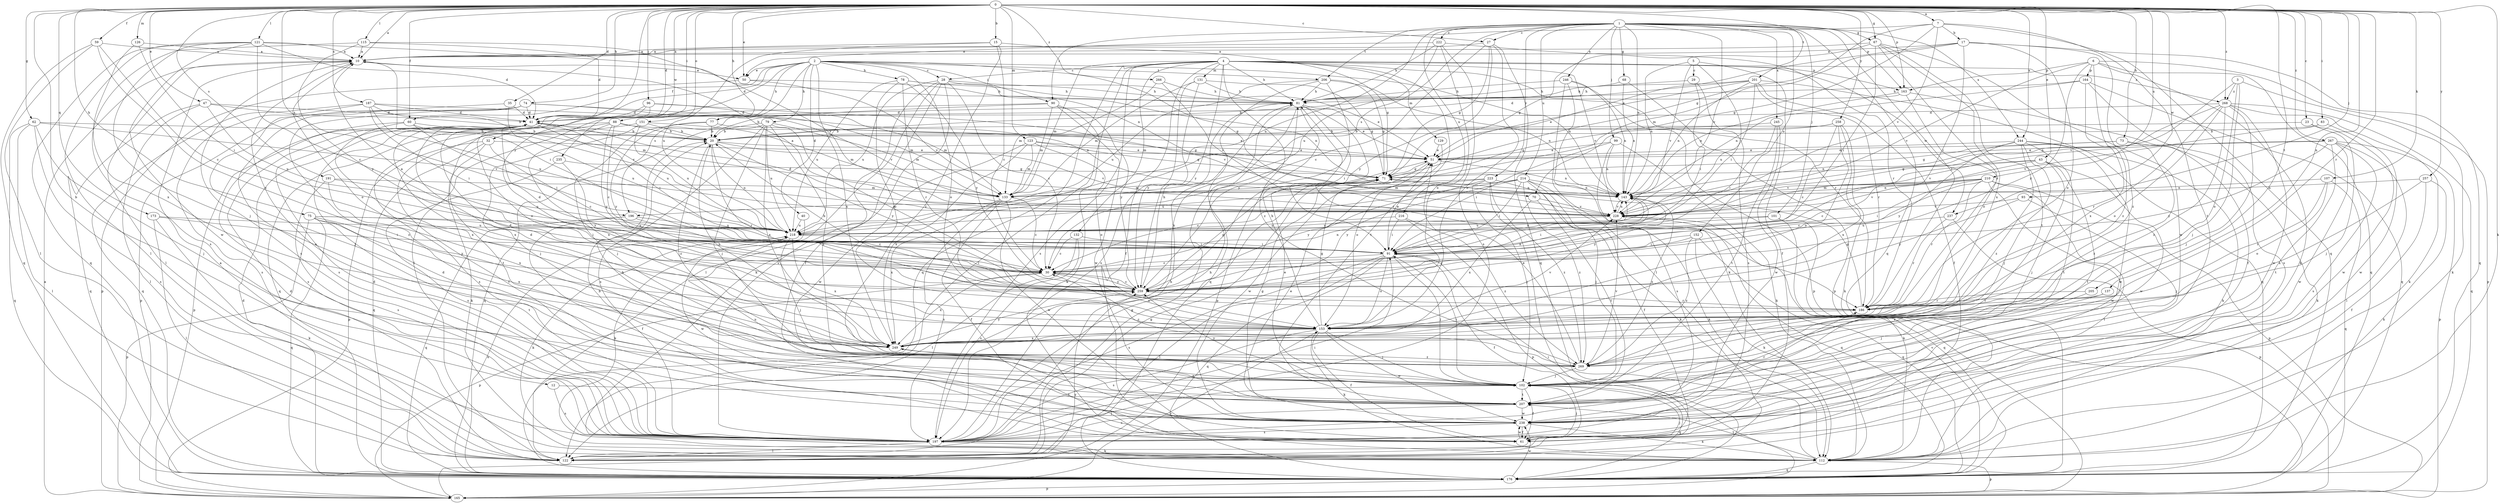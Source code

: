 strict digraph  {
0;
1;
2;
3;
4;
5;
6;
7;
10;
12;
15;
17;
20;
23;
27;
28;
29;
30;
32;
35;
40;
41;
43;
47;
50;
51;
59;
60;
61;
62;
67;
68;
70;
71;
73;
74;
75;
77;
78;
79;
81;
83;
88;
90;
91;
93;
96;
99;
101;
102;
107;
112;
115;
121;
122;
123;
126;
129;
131;
132;
133;
137;
143;
151;
152;
153;
163;
164;
165;
173;
176;
186;
187;
191;
196;
197;
201;
205;
206;
207;
210;
214;
216;
218;
222;
223;
228;
235;
237;
238;
244;
245;
246;
249;
257;
258;
259;
266;
267;
268;
269;
0 -> 7  [label=a];
0 -> 10  [label=a];
0 -> 12  [label=b];
0 -> 15  [label=b];
0 -> 23  [label=c];
0 -> 27  [label=c];
0 -> 32  [label=d];
0 -> 35  [label=d];
0 -> 43  [label=e];
0 -> 47  [label=e];
0 -> 50  [label=e];
0 -> 59  [label=f];
0 -> 60  [label=f];
0 -> 62  [label=g];
0 -> 67  [label=g];
0 -> 73  [label=h];
0 -> 74  [label=h];
0 -> 75  [label=h];
0 -> 77  [label=h];
0 -> 83  [label=i];
0 -> 88  [label=i];
0 -> 93  [label=j];
0 -> 96  [label=j];
0 -> 107  [label=k];
0 -> 112  [label=k];
0 -> 115  [label=l];
0 -> 121  [label=l];
0 -> 123  [label=m];
0 -> 126  [label=m];
0 -> 137  [label=n];
0 -> 151  [label=o];
0 -> 163  [label=p];
0 -> 173  [label=q];
0 -> 186  [label=r];
0 -> 187  [label=s];
0 -> 191  [label=s];
0 -> 196  [label=s];
0 -> 201  [label=t];
0 -> 205  [label=t];
0 -> 210  [label=u];
0 -> 235  [label=w];
0 -> 237  [label=w];
0 -> 244  [label=x];
0 -> 257  [label=y];
0 -> 258  [label=y];
0 -> 259  [label=y];
0 -> 266  [label=z];
0 -> 267  [label=z];
0 -> 268  [label=z];
1 -> 27  [label=c];
1 -> 67  [label=g];
1 -> 68  [label=g];
1 -> 90  [label=i];
1 -> 99  [label=j];
1 -> 101  [label=j];
1 -> 143  [label=n];
1 -> 152  [label=o];
1 -> 163  [label=p];
1 -> 176  [label=q];
1 -> 186  [label=r];
1 -> 196  [label=s];
1 -> 206  [label=t];
1 -> 214  [label=u];
1 -> 216  [label=u];
1 -> 218  [label=u];
1 -> 222  [label=v];
1 -> 223  [label=v];
1 -> 228  [label=v];
1 -> 244  [label=x];
1 -> 245  [label=x];
1 -> 246  [label=x];
2 -> 28  [label=c];
2 -> 40  [label=d];
2 -> 41  [label=d];
2 -> 50  [label=e];
2 -> 60  [label=f];
2 -> 70  [label=g];
2 -> 77  [label=h];
2 -> 78  [label=h];
2 -> 79  [label=h];
2 -> 90  [label=i];
2 -> 122  [label=l];
2 -> 143  [label=n];
2 -> 153  [label=o];
2 -> 196  [label=s];
2 -> 206  [label=t];
2 -> 249  [label=x];
3 -> 102  [label=j];
3 -> 112  [label=k];
3 -> 153  [label=o];
3 -> 228  [label=v];
3 -> 268  [label=z];
4 -> 28  [label=c];
4 -> 61  [label=f];
4 -> 81  [label=h];
4 -> 122  [label=l];
4 -> 129  [label=m];
4 -> 131  [label=m];
4 -> 132  [label=m];
4 -> 133  [label=m];
4 -> 163  [label=p];
4 -> 176  [label=q];
4 -> 186  [label=r];
4 -> 197  [label=s];
4 -> 207  [label=t];
4 -> 228  [label=v];
4 -> 237  [label=w];
4 -> 259  [label=y];
4 -> 268  [label=z];
4 -> 269  [label=z];
5 -> 29  [label=c];
5 -> 61  [label=f];
5 -> 91  [label=i];
5 -> 143  [label=n];
5 -> 228  [label=v];
6 -> 112  [label=k];
6 -> 163  [label=p];
6 -> 164  [label=p];
6 -> 165  [label=p];
6 -> 176  [label=q];
6 -> 228  [label=v];
6 -> 259  [label=y];
6 -> 269  [label=z];
7 -> 17  [label=b];
7 -> 50  [label=e];
7 -> 70  [label=g];
7 -> 71  [label=g];
7 -> 176  [label=q];
7 -> 207  [label=t];
7 -> 228  [label=v];
10 -> 50  [label=e];
10 -> 91  [label=i];
10 -> 122  [label=l];
10 -> 153  [label=o];
10 -> 197  [label=s];
12 -> 197  [label=s];
12 -> 207  [label=t];
15 -> 10  [label=a];
15 -> 30  [label=c];
15 -> 71  [label=g];
15 -> 218  [label=u];
15 -> 269  [label=z];
17 -> 10  [label=a];
17 -> 51  [label=e];
17 -> 91  [label=i];
17 -> 133  [label=m];
17 -> 153  [label=o];
17 -> 176  [label=q];
17 -> 269  [label=z];
20 -> 51  [label=e];
20 -> 186  [label=r];
20 -> 218  [label=u];
20 -> 228  [label=v];
20 -> 259  [label=y];
20 -> 269  [label=z];
23 -> 20  [label=b];
23 -> 102  [label=j];
23 -> 238  [label=w];
27 -> 10  [label=a];
27 -> 30  [label=c];
27 -> 71  [label=g];
27 -> 153  [label=o];
27 -> 176  [label=q];
27 -> 259  [label=y];
28 -> 30  [label=c];
28 -> 51  [label=e];
28 -> 61  [label=f];
28 -> 81  [label=h];
28 -> 112  [label=k];
28 -> 122  [label=l];
28 -> 197  [label=s];
28 -> 218  [label=u];
29 -> 81  [label=h];
29 -> 91  [label=i];
29 -> 197  [label=s];
30 -> 10  [label=a];
30 -> 41  [label=d];
30 -> 143  [label=n];
30 -> 153  [label=o];
30 -> 165  [label=p];
30 -> 249  [label=x];
30 -> 259  [label=y];
32 -> 30  [label=c];
32 -> 51  [label=e];
32 -> 112  [label=k];
32 -> 165  [label=p];
32 -> 176  [label=q];
35 -> 41  [label=d];
35 -> 102  [label=j];
35 -> 228  [label=v];
40 -> 112  [label=k];
40 -> 218  [label=u];
41 -> 20  [label=b];
41 -> 91  [label=i];
41 -> 165  [label=p];
41 -> 218  [label=u];
41 -> 249  [label=x];
43 -> 30  [label=c];
43 -> 71  [label=g];
43 -> 102  [label=j];
43 -> 207  [label=t];
43 -> 228  [label=v];
43 -> 238  [label=w];
47 -> 20  [label=b];
47 -> 41  [label=d];
47 -> 122  [label=l];
47 -> 176  [label=q];
47 -> 218  [label=u];
50 -> 81  [label=h];
50 -> 165  [label=p];
50 -> 228  [label=v];
51 -> 71  [label=g];
51 -> 143  [label=n];
51 -> 238  [label=w];
59 -> 10  [label=a];
59 -> 30  [label=c];
59 -> 122  [label=l];
59 -> 153  [label=o];
59 -> 176  [label=q];
60 -> 20  [label=b];
60 -> 91  [label=i];
60 -> 197  [label=s];
60 -> 218  [label=u];
60 -> 249  [label=x];
61 -> 20  [label=b];
61 -> 102  [label=j];
61 -> 238  [label=w];
62 -> 20  [label=b];
62 -> 102  [label=j];
62 -> 122  [label=l];
62 -> 176  [label=q];
62 -> 197  [label=s];
62 -> 228  [label=v];
67 -> 10  [label=a];
67 -> 71  [label=g];
67 -> 91  [label=i];
67 -> 186  [label=r];
67 -> 207  [label=t];
67 -> 238  [label=w];
67 -> 249  [label=x];
68 -> 81  [label=h];
68 -> 143  [label=n];
68 -> 165  [label=p];
70 -> 207  [label=t];
70 -> 228  [label=v];
70 -> 249  [label=x];
71 -> 143  [label=n];
73 -> 51  [label=e];
73 -> 71  [label=g];
73 -> 112  [label=k];
73 -> 269  [label=z];
74 -> 41  [label=d];
74 -> 133  [label=m];
74 -> 165  [label=p];
74 -> 197  [label=s];
74 -> 228  [label=v];
74 -> 269  [label=z];
75 -> 91  [label=i];
75 -> 165  [label=p];
75 -> 176  [label=q];
75 -> 207  [label=t];
75 -> 218  [label=u];
75 -> 249  [label=x];
75 -> 259  [label=y];
77 -> 20  [label=b];
77 -> 71  [label=g];
77 -> 102  [label=j];
77 -> 259  [label=y];
78 -> 81  [label=h];
78 -> 143  [label=n];
78 -> 153  [label=o];
78 -> 186  [label=r];
78 -> 218  [label=u];
78 -> 259  [label=y];
79 -> 20  [label=b];
79 -> 102  [label=j];
79 -> 133  [label=m];
79 -> 176  [label=q];
79 -> 197  [label=s];
79 -> 218  [label=u];
79 -> 249  [label=x];
79 -> 259  [label=y];
79 -> 269  [label=z];
81 -> 41  [label=d];
81 -> 51  [label=e];
81 -> 91  [label=i];
81 -> 122  [label=l];
81 -> 165  [label=p];
81 -> 186  [label=r];
81 -> 249  [label=x];
83 -> 20  [label=b];
83 -> 228  [label=v];
83 -> 238  [label=w];
88 -> 20  [label=b];
88 -> 30  [label=c];
88 -> 51  [label=e];
88 -> 197  [label=s];
88 -> 207  [label=t];
88 -> 249  [label=x];
88 -> 259  [label=y];
90 -> 20  [label=b];
90 -> 41  [label=d];
90 -> 112  [label=k];
90 -> 133  [label=m];
90 -> 238  [label=w];
90 -> 259  [label=y];
91 -> 30  [label=c];
91 -> 51  [label=e];
91 -> 61  [label=f];
91 -> 102  [label=j];
91 -> 122  [label=l];
91 -> 143  [label=n];
91 -> 153  [label=o];
91 -> 176  [label=q];
91 -> 197  [label=s];
93 -> 102  [label=j];
93 -> 228  [label=v];
93 -> 259  [label=y];
96 -> 41  [label=d];
96 -> 133  [label=m];
96 -> 153  [label=o];
96 -> 176  [label=q];
96 -> 228  [label=v];
99 -> 51  [label=e];
99 -> 91  [label=i];
99 -> 112  [label=k];
99 -> 143  [label=n];
99 -> 197  [label=s];
101 -> 91  [label=i];
101 -> 112  [label=k];
101 -> 176  [label=q];
101 -> 218  [label=u];
102 -> 51  [label=e];
102 -> 61  [label=f];
102 -> 91  [label=i];
102 -> 176  [label=q];
102 -> 207  [label=t];
102 -> 259  [label=y];
107 -> 143  [label=n];
107 -> 153  [label=o];
107 -> 176  [label=q];
107 -> 186  [label=r];
112 -> 10  [label=a];
112 -> 91  [label=i];
112 -> 165  [label=p];
112 -> 176  [label=q];
112 -> 207  [label=t];
115 -> 10  [label=a];
115 -> 41  [label=d];
115 -> 197  [label=s];
115 -> 228  [label=v];
115 -> 259  [label=y];
121 -> 10  [label=a];
121 -> 30  [label=c];
121 -> 41  [label=d];
121 -> 102  [label=j];
121 -> 122  [label=l];
121 -> 143  [label=n];
121 -> 176  [label=q];
121 -> 238  [label=w];
122 -> 41  [label=d];
122 -> 71  [label=g];
122 -> 81  [label=h];
122 -> 102  [label=j];
123 -> 51  [label=e];
123 -> 71  [label=g];
123 -> 133  [label=m];
123 -> 153  [label=o];
123 -> 238  [label=w];
123 -> 249  [label=x];
126 -> 10  [label=a];
126 -> 91  [label=i];
126 -> 249  [label=x];
129 -> 51  [label=e];
129 -> 153  [label=o];
131 -> 71  [label=g];
131 -> 81  [label=h];
131 -> 133  [label=m];
131 -> 197  [label=s];
131 -> 259  [label=y];
132 -> 30  [label=c];
132 -> 91  [label=i];
132 -> 122  [label=l];
132 -> 197  [label=s];
133 -> 30  [label=c];
133 -> 61  [label=f];
133 -> 197  [label=s];
133 -> 238  [label=w];
133 -> 249  [label=x];
137 -> 186  [label=r];
137 -> 249  [label=x];
143 -> 228  [label=v];
143 -> 259  [label=y];
143 -> 269  [label=z];
151 -> 20  [label=b];
151 -> 61  [label=f];
151 -> 102  [label=j];
151 -> 133  [label=m];
151 -> 218  [label=u];
152 -> 91  [label=i];
152 -> 112  [label=k];
152 -> 176  [label=q];
152 -> 259  [label=y];
152 -> 269  [label=z];
153 -> 41  [label=d];
153 -> 61  [label=f];
153 -> 71  [label=g];
153 -> 81  [label=h];
153 -> 102  [label=j];
153 -> 112  [label=k];
153 -> 197  [label=s];
153 -> 228  [label=v];
153 -> 238  [label=w];
153 -> 249  [label=x];
163 -> 41  [label=d];
163 -> 61  [label=f];
163 -> 143  [label=n];
163 -> 153  [label=o];
164 -> 81  [label=h];
164 -> 143  [label=n];
164 -> 176  [label=q];
164 -> 197  [label=s];
164 -> 249  [label=x];
165 -> 10  [label=a];
165 -> 153  [label=o];
165 -> 259  [label=y];
173 -> 91  [label=i];
173 -> 112  [label=k];
173 -> 122  [label=l];
173 -> 218  [label=u];
176 -> 41  [label=d];
176 -> 165  [label=p];
176 -> 218  [label=u];
176 -> 228  [label=v];
176 -> 238  [label=w];
186 -> 71  [label=g];
186 -> 153  [label=o];
187 -> 41  [label=d];
187 -> 91  [label=i];
187 -> 133  [label=m];
187 -> 143  [label=n];
187 -> 176  [label=q];
187 -> 197  [label=s];
187 -> 218  [label=u];
191 -> 133  [label=m];
191 -> 197  [label=s];
191 -> 218  [label=u];
191 -> 249  [label=x];
196 -> 30  [label=c];
196 -> 61  [label=f];
196 -> 176  [label=q];
196 -> 218  [label=u];
197 -> 41  [label=d];
197 -> 71  [label=g];
197 -> 81  [label=h];
197 -> 91  [label=i];
197 -> 102  [label=j];
197 -> 112  [label=k];
197 -> 122  [label=l];
201 -> 20  [label=b];
201 -> 51  [label=e];
201 -> 61  [label=f];
201 -> 81  [label=h];
201 -> 143  [label=n];
201 -> 176  [label=q];
201 -> 186  [label=r];
201 -> 218  [label=u];
205 -> 102  [label=j];
205 -> 186  [label=r];
206 -> 71  [label=g];
206 -> 81  [label=h];
206 -> 143  [label=n];
206 -> 176  [label=q];
206 -> 218  [label=u];
206 -> 259  [label=y];
207 -> 20  [label=b];
207 -> 71  [label=g];
207 -> 186  [label=r];
207 -> 197  [label=s];
207 -> 218  [label=u];
207 -> 238  [label=w];
207 -> 249  [label=x];
210 -> 30  [label=c];
210 -> 91  [label=i];
210 -> 122  [label=l];
210 -> 133  [label=m];
210 -> 143  [label=n];
210 -> 165  [label=p];
210 -> 186  [label=r];
210 -> 228  [label=v];
210 -> 238  [label=w];
214 -> 30  [label=c];
214 -> 61  [label=f];
214 -> 91  [label=i];
214 -> 102  [label=j];
214 -> 112  [label=k];
214 -> 133  [label=m];
214 -> 143  [label=n];
214 -> 259  [label=y];
214 -> 269  [label=z];
216 -> 91  [label=i];
216 -> 165  [label=p];
216 -> 218  [label=u];
216 -> 269  [label=z];
218 -> 91  [label=i];
218 -> 102  [label=j];
218 -> 112  [label=k];
218 -> 238  [label=w];
218 -> 249  [label=x];
222 -> 10  [label=a];
222 -> 81  [label=h];
222 -> 153  [label=o];
222 -> 186  [label=r];
222 -> 197  [label=s];
222 -> 218  [label=u];
223 -> 102  [label=j];
223 -> 112  [label=k];
223 -> 122  [label=l];
223 -> 133  [label=m];
223 -> 218  [label=u];
223 -> 259  [label=y];
223 -> 269  [label=z];
228 -> 10  [label=a];
228 -> 41  [label=d];
228 -> 143  [label=n];
228 -> 176  [label=q];
228 -> 218  [label=u];
235 -> 71  [label=g];
235 -> 197  [label=s];
235 -> 259  [label=y];
237 -> 165  [label=p];
237 -> 186  [label=r];
237 -> 218  [label=u];
238 -> 10  [label=a];
238 -> 41  [label=d];
238 -> 51  [label=e];
238 -> 61  [label=f];
238 -> 112  [label=k];
238 -> 197  [label=s];
244 -> 51  [label=e];
244 -> 102  [label=j];
244 -> 112  [label=k];
244 -> 143  [label=n];
244 -> 207  [label=t];
244 -> 238  [label=w];
244 -> 259  [label=y];
244 -> 269  [label=z];
245 -> 20  [label=b];
245 -> 91  [label=i];
245 -> 207  [label=t];
245 -> 238  [label=w];
246 -> 81  [label=h];
246 -> 112  [label=k];
246 -> 122  [label=l];
246 -> 143  [label=n];
246 -> 165  [label=p];
249 -> 20  [label=b];
249 -> 41  [label=d];
249 -> 259  [label=y];
249 -> 269  [label=z];
257 -> 61  [label=f];
257 -> 112  [label=k];
257 -> 143  [label=n];
257 -> 249  [label=x];
258 -> 20  [label=b];
258 -> 30  [label=c];
258 -> 71  [label=g];
258 -> 112  [label=k];
258 -> 153  [label=o];
258 -> 249  [label=x];
259 -> 20  [label=b];
259 -> 30  [label=c];
259 -> 71  [label=g];
259 -> 81  [label=h];
259 -> 143  [label=n];
259 -> 186  [label=r];
266 -> 81  [label=h];
266 -> 133  [label=m];
266 -> 228  [label=v];
267 -> 51  [label=e];
267 -> 122  [label=l];
267 -> 165  [label=p];
267 -> 197  [label=s];
267 -> 207  [label=t];
267 -> 228  [label=v];
267 -> 238  [label=w];
267 -> 259  [label=y];
268 -> 41  [label=d];
268 -> 102  [label=j];
268 -> 112  [label=k];
268 -> 143  [label=n];
268 -> 153  [label=o];
268 -> 176  [label=q];
268 -> 186  [label=r];
268 -> 238  [label=w];
268 -> 269  [label=z];
269 -> 30  [label=c];
269 -> 51  [label=e];
269 -> 102  [label=j];
269 -> 228  [label=v];
}
